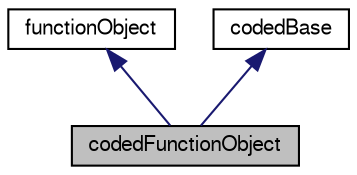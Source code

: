 digraph "codedFunctionObject"
{
  bgcolor="transparent";
  edge [fontname="FreeSans",fontsize="10",labelfontname="FreeSans",labelfontsize="10"];
  node [fontname="FreeSans",fontsize="10",shape=record];
  Node0 [label="codedFunctionObject",height=0.2,width=0.4,color="black", fillcolor="grey75", style="filled", fontcolor="black"];
  Node1 -> Node0 [dir="back",color="midnightblue",fontsize="10",style="solid",fontname="FreeSans"];
  Node1 [label="functionObject",height=0.2,width=0.4,color="black",URL="$a26114.html",tooltip="Abstract base-class for Time/database function objects. "];
  Node2 -> Node0 [dir="back",color="midnightblue",fontsize="10",style="solid",fontname="FreeSans"];
  Node2 [label="codedBase",height=0.2,width=0.4,color="black",URL="$a26062.html",tooltip="Base class for function objects and boundary conditions using dynamic code. "];
}
